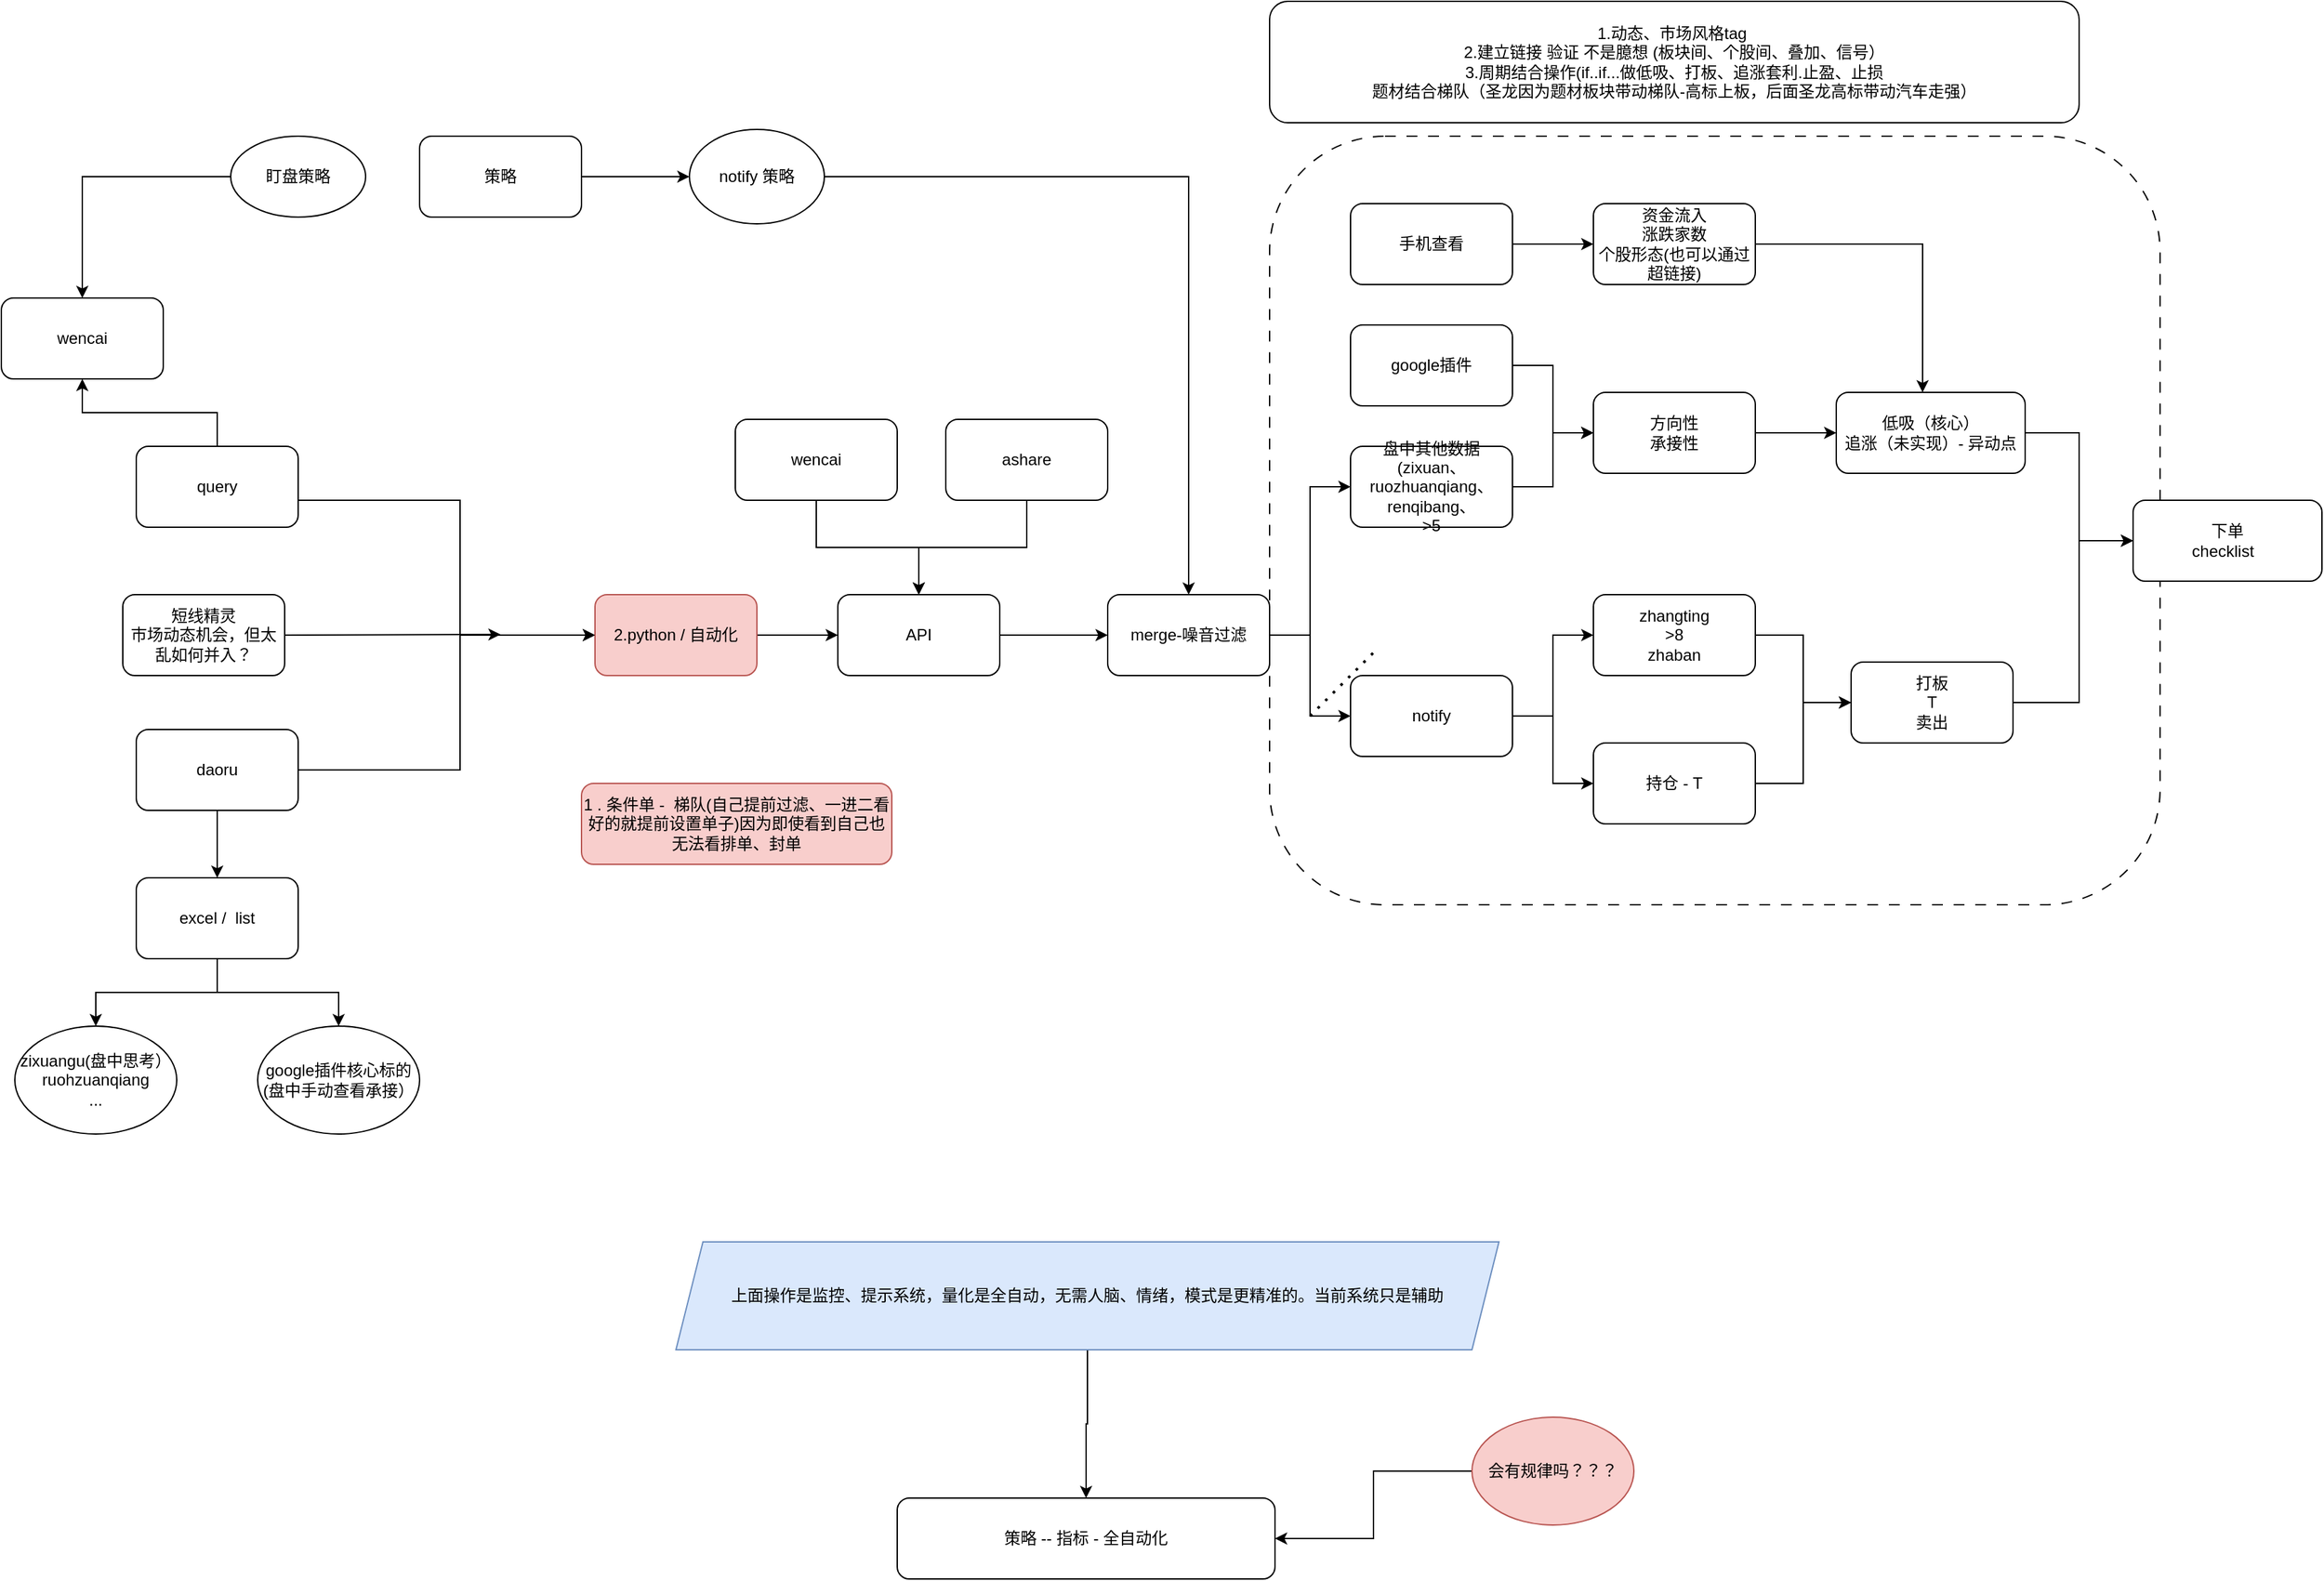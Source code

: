 <mxfile version="22.0.5" type="github">
  <diagram name="第 1 页" id="9s1VPIeq_v-_TXC7DsHF">
    <mxGraphModel dx="2261" dy="1887" grid="1" gridSize="10" guides="1" tooltips="1" connect="1" arrows="1" fold="1" page="1" pageScale="1" pageWidth="827" pageHeight="1169" math="0" shadow="0">
      <root>
        <mxCell id="0" />
        <mxCell id="1" parent="0" />
        <mxCell id="wxvswGCCUYtLGTAwDzYO-28" value="" style="rounded=1;whiteSpace=wrap;html=1;dashed=1;dashPattern=8 8;" parent="1" vertex="1">
          <mxGeometry x="810" y="-60" width="660" height="570" as="geometry" />
        </mxCell>
        <mxCell id="VjmW1VvgR2xWZ0-0AJjw-7" style="edgeStyle=orthogonalEdgeStyle;rounded=0;orthogonalLoop=1;jettySize=auto;html=1;exitX=0.5;exitY=0;exitDx=0;exitDy=0;entryX=0.5;entryY=1;entryDx=0;entryDy=0;" parent="1" source="VjmW1VvgR2xWZ0-0AJjw-1" target="VjmW1VvgR2xWZ0-0AJjw-6" edge="1">
          <mxGeometry relative="1" as="geometry" />
        </mxCell>
        <mxCell id="gbXXT5z5vfGoR5Cm8eW--12" style="edgeStyle=orthogonalEdgeStyle;rounded=0;orthogonalLoop=1;jettySize=auto;html=1;exitX=0.5;exitY=1;exitDx=0;exitDy=0;entryX=0;entryY=0.5;entryDx=0;entryDy=0;" parent="1" source="VjmW1VvgR2xWZ0-0AJjw-1" target="VjmW1VvgR2xWZ0-0AJjw-2" edge="1">
          <mxGeometry relative="1" as="geometry">
            <Array as="points">
              <mxPoint x="210" y="210" />
              <mxPoint x="210" y="310" />
            </Array>
          </mxGeometry>
        </mxCell>
        <mxCell id="VjmW1VvgR2xWZ0-0AJjw-1" value="query" style="rounded=1;whiteSpace=wrap;html=1;" parent="1" vertex="1">
          <mxGeometry x="-30" y="170" width="120" height="60" as="geometry" />
        </mxCell>
        <mxCell id="VjmW1VvgR2xWZ0-0AJjw-13" style="edgeStyle=orthogonalEdgeStyle;rounded=0;orthogonalLoop=1;jettySize=auto;html=1;exitX=1;exitY=0.5;exitDx=0;exitDy=0;entryX=0;entryY=0.5;entryDx=0;entryDy=0;" parent="1" source="VjmW1VvgR2xWZ0-0AJjw-2" target="VjmW1VvgR2xWZ0-0AJjw-12" edge="1">
          <mxGeometry relative="1" as="geometry" />
        </mxCell>
        <mxCell id="VjmW1VvgR2xWZ0-0AJjw-2" value="2.python / 自动化" style="rounded=1;whiteSpace=wrap;html=1;fillColor=#f8cecc;strokeColor=#b85450;" parent="1" vertex="1">
          <mxGeometry x="310" y="280" width="120" height="60" as="geometry" />
        </mxCell>
        <mxCell id="VjmW1VvgR2xWZ0-0AJjw-5" style="edgeStyle=orthogonalEdgeStyle;rounded=0;orthogonalLoop=1;jettySize=auto;html=1;exitX=1;exitY=0.5;exitDx=0;exitDy=0;entryX=0;entryY=0.5;entryDx=0;entryDy=0;" parent="1" source="VjmW1VvgR2xWZ0-0AJjw-3" target="VjmW1VvgR2xWZ0-0AJjw-2" edge="1">
          <mxGeometry relative="1" as="geometry">
            <Array as="points">
              <mxPoint x="210" y="410" />
              <mxPoint x="210" y="310" />
            </Array>
          </mxGeometry>
        </mxCell>
        <mxCell id="VjmW1VvgR2xWZ0-0AJjw-9" style="edgeStyle=orthogonalEdgeStyle;rounded=0;orthogonalLoop=1;jettySize=auto;html=1;exitX=0.5;exitY=1;exitDx=0;exitDy=0;" parent="1" source="VjmW1VvgR2xWZ0-0AJjw-3" target="VjmW1VvgR2xWZ0-0AJjw-8" edge="1">
          <mxGeometry relative="1" as="geometry" />
        </mxCell>
        <mxCell id="VjmW1VvgR2xWZ0-0AJjw-3" value="daoru" style="rounded=1;whiteSpace=wrap;html=1;" parent="1" vertex="1">
          <mxGeometry x="-30" y="380" width="120" height="60" as="geometry" />
        </mxCell>
        <mxCell id="VjmW1VvgR2xWZ0-0AJjw-6" value="wencai" style="rounded=1;whiteSpace=wrap;html=1;" parent="1" vertex="1">
          <mxGeometry x="-130" y="60" width="120" height="60" as="geometry" />
        </mxCell>
        <mxCell id="wxvswGCCUYtLGTAwDzYO-3" style="edgeStyle=orthogonalEdgeStyle;rounded=0;orthogonalLoop=1;jettySize=auto;html=1;exitX=0.5;exitY=1;exitDx=0;exitDy=0;" parent="1" source="VjmW1VvgR2xWZ0-0AJjw-8" target="wxvswGCCUYtLGTAwDzYO-1" edge="1">
          <mxGeometry relative="1" as="geometry" />
        </mxCell>
        <mxCell id="wxvswGCCUYtLGTAwDzYO-4" style="edgeStyle=orthogonalEdgeStyle;rounded=0;orthogonalLoop=1;jettySize=auto;html=1;exitX=0.5;exitY=1;exitDx=0;exitDy=0;entryX=0.5;entryY=0;entryDx=0;entryDy=0;" parent="1" source="VjmW1VvgR2xWZ0-0AJjw-8" target="wxvswGCCUYtLGTAwDzYO-2" edge="1">
          <mxGeometry relative="1" as="geometry" />
        </mxCell>
        <mxCell id="VjmW1VvgR2xWZ0-0AJjw-8" value="excel /&amp;nbsp; list" style="rounded=1;whiteSpace=wrap;html=1;" parent="1" vertex="1">
          <mxGeometry x="-30" y="490" width="120" height="60" as="geometry" />
        </mxCell>
        <mxCell id="VjmW1VvgR2xWZ0-0AJjw-11" style="edgeStyle=orthogonalEdgeStyle;rounded=0;orthogonalLoop=1;jettySize=auto;html=1;exitX=0;exitY=0.5;exitDx=0;exitDy=0;entryX=0.5;entryY=0;entryDx=0;entryDy=0;" parent="1" source="gbXXT5z5vfGoR5Cm8eW--5" target="VjmW1VvgR2xWZ0-0AJjw-6" edge="1">
          <mxGeometry relative="1" as="geometry" />
        </mxCell>
        <mxCell id="gbXXT5z5vfGoR5Cm8eW--1" style="edgeStyle=orthogonalEdgeStyle;rounded=0;orthogonalLoop=1;jettySize=auto;html=1;exitX=1;exitY=0.5;exitDx=0;exitDy=0;" parent="1" source="gbXXT5z5vfGoR5Cm8eW--2" target="VjmW1VvgR2xWZ0-0AJjw-20" edge="1">
          <mxGeometry relative="1" as="geometry" />
        </mxCell>
        <mxCell id="VjmW1VvgR2xWZ0-0AJjw-10" value="策略" style="rounded=1;whiteSpace=wrap;html=1;" parent="1" vertex="1">
          <mxGeometry x="180" y="-60" width="120" height="60" as="geometry" />
        </mxCell>
        <mxCell id="VjmW1VvgR2xWZ0-0AJjw-21" style="edgeStyle=orthogonalEdgeStyle;rounded=0;orthogonalLoop=1;jettySize=auto;html=1;exitX=1;exitY=0.5;exitDx=0;exitDy=0;" parent="1" source="VjmW1VvgR2xWZ0-0AJjw-12" target="VjmW1VvgR2xWZ0-0AJjw-20" edge="1">
          <mxGeometry relative="1" as="geometry" />
        </mxCell>
        <mxCell id="VjmW1VvgR2xWZ0-0AJjw-12" value="API" style="rounded=1;whiteSpace=wrap;html=1;" parent="1" vertex="1">
          <mxGeometry x="490" y="280" width="120" height="60" as="geometry" />
        </mxCell>
        <mxCell id="ubSvVCL0LmsI3uZUjsA9-1" style="edgeStyle=orthogonalEdgeStyle;rounded=0;orthogonalLoop=1;jettySize=auto;html=1;exitX=0.5;exitY=1;exitDx=0;exitDy=0;" edge="1" parent="1" source="VjmW1VvgR2xWZ0-0AJjw-14" target="VjmW1VvgR2xWZ0-0AJjw-12">
          <mxGeometry relative="1" as="geometry" />
        </mxCell>
        <mxCell id="VjmW1VvgR2xWZ0-0AJjw-14" value="wencai" style="rounded=1;whiteSpace=wrap;html=1;" parent="1" vertex="1">
          <mxGeometry x="414" y="150" width="120" height="60" as="geometry" />
        </mxCell>
        <mxCell id="ubSvVCL0LmsI3uZUjsA9-2" style="edgeStyle=orthogonalEdgeStyle;rounded=0;orthogonalLoop=1;jettySize=auto;html=1;exitX=0.5;exitY=1;exitDx=0;exitDy=0;" edge="1" parent="1" source="VjmW1VvgR2xWZ0-0AJjw-15" target="VjmW1VvgR2xWZ0-0AJjw-12">
          <mxGeometry relative="1" as="geometry" />
        </mxCell>
        <mxCell id="VjmW1VvgR2xWZ0-0AJjw-15" value="ashare" style="rounded=1;whiteSpace=wrap;html=1;" parent="1" vertex="1">
          <mxGeometry x="570" y="150" width="120" height="60" as="geometry" />
        </mxCell>
        <mxCell id="VjmW1VvgR2xWZ0-0AJjw-23" style="edgeStyle=orthogonalEdgeStyle;rounded=0;orthogonalLoop=1;jettySize=auto;html=1;exitX=1;exitY=0.5;exitDx=0;exitDy=0;" parent="1" source="VjmW1VvgR2xWZ0-0AJjw-20" target="VjmW1VvgR2xWZ0-0AJjw-22" edge="1">
          <mxGeometry relative="1" as="geometry" />
        </mxCell>
        <mxCell id="wxvswGCCUYtLGTAwDzYO-8" style="edgeStyle=orthogonalEdgeStyle;rounded=0;orthogonalLoop=1;jettySize=auto;html=1;exitX=1;exitY=0.5;exitDx=0;exitDy=0;entryX=0;entryY=0.5;entryDx=0;entryDy=0;" parent="1" source="VjmW1VvgR2xWZ0-0AJjw-20" target="wxvswGCCUYtLGTAwDzYO-7" edge="1">
          <mxGeometry relative="1" as="geometry" />
        </mxCell>
        <mxCell id="VjmW1VvgR2xWZ0-0AJjw-20" value="merge-噪音过滤" style="rounded=1;whiteSpace=wrap;html=1;" parent="1" vertex="1">
          <mxGeometry x="690" y="280" width="120" height="60" as="geometry" />
        </mxCell>
        <mxCell id="wxvswGCCUYtLGTAwDzYO-6" style="edgeStyle=orthogonalEdgeStyle;rounded=0;orthogonalLoop=1;jettySize=auto;html=1;exitX=1;exitY=0.5;exitDx=0;exitDy=0;" parent="1" source="VjmW1VvgR2xWZ0-0AJjw-22" target="wxvswGCCUYtLGTAwDzYO-5" edge="1">
          <mxGeometry relative="1" as="geometry" />
        </mxCell>
        <mxCell id="wxvswGCCUYtLGTAwDzYO-17" style="edgeStyle=orthogonalEdgeStyle;rounded=0;orthogonalLoop=1;jettySize=auto;html=1;exitX=1;exitY=0.5;exitDx=0;exitDy=0;entryX=0;entryY=0.5;entryDx=0;entryDy=0;" parent="1" source="VjmW1VvgR2xWZ0-0AJjw-22" target="wxvswGCCUYtLGTAwDzYO-16" edge="1">
          <mxGeometry relative="1" as="geometry" />
        </mxCell>
        <mxCell id="VjmW1VvgR2xWZ0-0AJjw-22" value="notify" style="rounded=1;whiteSpace=wrap;html=1;" parent="1" vertex="1">
          <mxGeometry x="870" y="340" width="120" height="60" as="geometry" />
        </mxCell>
        <mxCell id="wxvswGCCUYtLGTAwDzYO-1" value="zixuangu(盘中思考）&lt;br&gt;ruohzuanqiang&lt;br&gt;..." style="ellipse;whiteSpace=wrap;html=1;" parent="1" vertex="1">
          <mxGeometry x="-120" y="600" width="120" height="80" as="geometry" />
        </mxCell>
        <mxCell id="wxvswGCCUYtLGTAwDzYO-2" value="google插件核心标的&lt;br&gt;(盘中手动查看承接）" style="ellipse;whiteSpace=wrap;html=1;" parent="1" vertex="1">
          <mxGeometry x="60" y="600" width="120" height="80" as="geometry" />
        </mxCell>
        <mxCell id="wxvswGCCUYtLGTAwDzYO-19" style="edgeStyle=orthogonalEdgeStyle;rounded=0;orthogonalLoop=1;jettySize=auto;html=1;exitX=1;exitY=0.5;exitDx=0;exitDy=0;entryX=0;entryY=0.5;entryDx=0;entryDy=0;" parent="1" source="wxvswGCCUYtLGTAwDzYO-5" target="wxvswGCCUYtLGTAwDzYO-18" edge="1">
          <mxGeometry relative="1" as="geometry" />
        </mxCell>
        <mxCell id="wxvswGCCUYtLGTAwDzYO-5" value="zhangting&lt;br&gt;&amp;gt;8&lt;br&gt;zhaban" style="rounded=1;whiteSpace=wrap;html=1;" parent="1" vertex="1">
          <mxGeometry x="1050" y="280" width="120" height="60" as="geometry" />
        </mxCell>
        <mxCell id="wxvswGCCUYtLGTAwDzYO-14" style="edgeStyle=orthogonalEdgeStyle;rounded=0;orthogonalLoop=1;jettySize=auto;html=1;exitX=1;exitY=0.5;exitDx=0;exitDy=0;entryX=0;entryY=0.5;entryDx=0;entryDy=0;" parent="1" source="wxvswGCCUYtLGTAwDzYO-7" target="wxvswGCCUYtLGTAwDzYO-9" edge="1">
          <mxGeometry relative="1" as="geometry" />
        </mxCell>
        <mxCell id="wxvswGCCUYtLGTAwDzYO-7" value="盘中其他数据(zixuan、ruozhuanqiang、renqibang、&lt;br&gt;&amp;gt;5" style="rounded=1;whiteSpace=wrap;html=1;" parent="1" vertex="1">
          <mxGeometry x="870" y="170" width="120" height="60" as="geometry" />
        </mxCell>
        <mxCell id="wxvswGCCUYtLGTAwDzYO-15" style="edgeStyle=orthogonalEdgeStyle;rounded=0;orthogonalLoop=1;jettySize=auto;html=1;exitX=1;exitY=0.5;exitDx=0;exitDy=0;" parent="1" source="wxvswGCCUYtLGTAwDzYO-9" target="wxvswGCCUYtLGTAwDzYO-10" edge="1">
          <mxGeometry relative="1" as="geometry" />
        </mxCell>
        <mxCell id="wxvswGCCUYtLGTAwDzYO-9" value="方向性&lt;br&gt;承接性" style="rounded=1;whiteSpace=wrap;html=1;" parent="1" vertex="1">
          <mxGeometry x="1050" y="130" width="120" height="60" as="geometry" />
        </mxCell>
        <mxCell id="wxvswGCCUYtLGTAwDzYO-26" style="edgeStyle=orthogonalEdgeStyle;rounded=0;orthogonalLoop=1;jettySize=auto;html=1;exitX=1;exitY=0.5;exitDx=0;exitDy=0;entryX=0;entryY=0.5;entryDx=0;entryDy=0;" parent="1" source="wxvswGCCUYtLGTAwDzYO-10" target="wxvswGCCUYtLGTAwDzYO-25" edge="1">
          <mxGeometry relative="1" as="geometry">
            <Array as="points">
              <mxPoint x="1410" y="160" />
              <mxPoint x="1410" y="240" />
            </Array>
          </mxGeometry>
        </mxCell>
        <mxCell id="wxvswGCCUYtLGTAwDzYO-10" value="低吸（核心）&lt;br&gt;追涨（未实现）- 异动点" style="rounded=1;whiteSpace=wrap;html=1;" parent="1" vertex="1">
          <mxGeometry x="1230" y="130" width="140" height="60" as="geometry" />
        </mxCell>
        <mxCell id="wxvswGCCUYtLGTAwDzYO-13" style="edgeStyle=orthogonalEdgeStyle;rounded=0;orthogonalLoop=1;jettySize=auto;html=1;exitX=1;exitY=0.5;exitDx=0;exitDy=0;entryX=0;entryY=0.5;entryDx=0;entryDy=0;" parent="1" source="wxvswGCCUYtLGTAwDzYO-12" target="wxvswGCCUYtLGTAwDzYO-9" edge="1">
          <mxGeometry relative="1" as="geometry" />
        </mxCell>
        <mxCell id="wxvswGCCUYtLGTAwDzYO-12" value="google插件" style="rounded=1;whiteSpace=wrap;html=1;" parent="1" vertex="1">
          <mxGeometry x="870" y="80" width="120" height="60" as="geometry" />
        </mxCell>
        <mxCell id="wxvswGCCUYtLGTAwDzYO-20" style="edgeStyle=orthogonalEdgeStyle;rounded=0;orthogonalLoop=1;jettySize=auto;html=1;exitX=1;exitY=0.5;exitDx=0;exitDy=0;entryX=0;entryY=0.5;entryDx=0;entryDy=0;" parent="1" source="wxvswGCCUYtLGTAwDzYO-16" target="wxvswGCCUYtLGTAwDzYO-18" edge="1">
          <mxGeometry relative="1" as="geometry" />
        </mxCell>
        <mxCell id="wxvswGCCUYtLGTAwDzYO-16" value="持仓 - T" style="rounded=1;whiteSpace=wrap;html=1;" parent="1" vertex="1">
          <mxGeometry x="1050" y="390" width="120" height="60" as="geometry" />
        </mxCell>
        <mxCell id="wxvswGCCUYtLGTAwDzYO-27" style="edgeStyle=orthogonalEdgeStyle;rounded=0;orthogonalLoop=1;jettySize=auto;html=1;exitX=1;exitY=0.5;exitDx=0;exitDy=0;entryX=0;entryY=0.5;entryDx=0;entryDy=0;" parent="1" source="wxvswGCCUYtLGTAwDzYO-18" target="wxvswGCCUYtLGTAwDzYO-25" edge="1">
          <mxGeometry relative="1" as="geometry">
            <Array as="points">
              <mxPoint x="1410" y="360" />
              <mxPoint x="1410" y="240" />
            </Array>
          </mxGeometry>
        </mxCell>
        <mxCell id="wxvswGCCUYtLGTAwDzYO-18" value="打板&lt;br&gt;T&lt;br&gt;卖出" style="rounded=1;whiteSpace=wrap;html=1;" parent="1" vertex="1">
          <mxGeometry x="1241" y="330" width="120" height="60" as="geometry" />
        </mxCell>
        <mxCell id="wxvswGCCUYtLGTAwDzYO-23" style="edgeStyle=orthogonalEdgeStyle;rounded=0;orthogonalLoop=1;jettySize=auto;html=1;exitX=1;exitY=0.5;exitDx=0;exitDy=0;entryX=0;entryY=0.5;entryDx=0;entryDy=0;" parent="1" source="wxvswGCCUYtLGTAwDzYO-21" target="wxvswGCCUYtLGTAwDzYO-22" edge="1">
          <mxGeometry relative="1" as="geometry" />
        </mxCell>
        <mxCell id="wxvswGCCUYtLGTAwDzYO-21" value="手机查看" style="rounded=1;whiteSpace=wrap;html=1;" parent="1" vertex="1">
          <mxGeometry x="870" y="-10" width="120" height="60" as="geometry" />
        </mxCell>
        <mxCell id="wxvswGCCUYtLGTAwDzYO-22" value="资金流入&lt;br&gt;涨跌家数&lt;br&gt;个股形态(也可以通过超链接)" style="rounded=1;whiteSpace=wrap;html=1;" parent="1" vertex="1">
          <mxGeometry x="1050" y="-10" width="120" height="60" as="geometry" />
        </mxCell>
        <mxCell id="wxvswGCCUYtLGTAwDzYO-24" style="edgeStyle=orthogonalEdgeStyle;rounded=0;orthogonalLoop=1;jettySize=auto;html=1;exitX=1;exitY=0.5;exitDx=0;exitDy=0;entryX=0.457;entryY=0;entryDx=0;entryDy=0;entryPerimeter=0;" parent="1" source="wxvswGCCUYtLGTAwDzYO-22" target="wxvswGCCUYtLGTAwDzYO-10" edge="1">
          <mxGeometry relative="1" as="geometry" />
        </mxCell>
        <mxCell id="wxvswGCCUYtLGTAwDzYO-25" value="下单&lt;br&gt;checklist&amp;nbsp;&amp;nbsp;" style="rounded=1;whiteSpace=wrap;html=1;" parent="1" vertex="1">
          <mxGeometry x="1450" y="210" width="140" height="60" as="geometry" />
        </mxCell>
        <mxCell id="wxvswGCCUYtLGTAwDzYO-29" value="" style="endArrow=none;dashed=1;html=1;dashPattern=1 3;strokeWidth=2;rounded=0;" parent="1" edge="1">
          <mxGeometry width="50" height="50" relative="1" as="geometry">
            <mxPoint x="840" y="370" as="sourcePoint" />
            <mxPoint x="890" y="320" as="targetPoint" />
          </mxGeometry>
        </mxCell>
        <mxCell id="wxvswGCCUYtLGTAwDzYO-31" value="1.动态、市场风格tag&amp;nbsp; &lt;br&gt;2.建立链接 验证 不是臆想 (板块间、个股间、叠加、信号）&lt;br&gt;3.周期结合操作(if..if...做低吸、打板、追涨套利.止盈、止损&lt;br&gt;题材结合梯队（圣龙因为题材板块带动梯队-高标上板，后面圣龙高标带动汽车走强）" style="rounded=1;whiteSpace=wrap;html=1;" parent="1" vertex="1">
          <mxGeometry x="810" y="-160" width="600" height="90" as="geometry" />
        </mxCell>
        <mxCell id="gbXXT5z5vfGoR5Cm8eW--5" value="盯盘策略" style="ellipse;whiteSpace=wrap;html=1;" parent="1" vertex="1">
          <mxGeometry x="40" y="-60" width="100" height="60" as="geometry" />
        </mxCell>
        <mxCell id="gbXXT5z5vfGoR5Cm8eW--17" style="edgeStyle=orthogonalEdgeStyle;rounded=0;orthogonalLoop=1;jettySize=auto;html=1;exitX=0.5;exitY=1;exitDx=0;exitDy=0;" parent="1" source="gbXXT5z5vfGoR5Cm8eW--11" target="gbXXT5z5vfGoR5Cm8eW--16" edge="1">
          <mxGeometry relative="1" as="geometry" />
        </mxCell>
        <mxCell id="gbXXT5z5vfGoR5Cm8eW--11" value="上面操作是监控、提示系统，量化是全自动，无需人脑、情绪，模式是更精准的。当前系统只是辅助" style="shape=parallelogram;perimeter=parallelogramPerimeter;whiteSpace=wrap;html=1;fixedSize=1;fillColor=#dae8fc;strokeColor=#6c8ebf;" parent="1" vertex="1">
          <mxGeometry x="370" y="760" width="610" height="80" as="geometry" />
        </mxCell>
        <mxCell id="gbXXT5z5vfGoR5Cm8eW--14" style="edgeStyle=orthogonalEdgeStyle;rounded=0;orthogonalLoop=1;jettySize=auto;html=1;exitX=1;exitY=0.5;exitDx=0;exitDy=0;" parent="1" source="gbXXT5z5vfGoR5Cm8eW--13" edge="1">
          <mxGeometry relative="1" as="geometry">
            <mxPoint x="240" y="309.529" as="targetPoint" />
          </mxGeometry>
        </mxCell>
        <mxCell id="gbXXT5z5vfGoR5Cm8eW--13" value="短线精灵&lt;br&gt;市场动态机会，但太乱如何并入？" style="rounded=1;whiteSpace=wrap;html=1;" parent="1" vertex="1">
          <mxGeometry x="-40" y="280" width="120" height="60" as="geometry" />
        </mxCell>
        <mxCell id="gbXXT5z5vfGoR5Cm8eW--15" value="" style="edgeStyle=orthogonalEdgeStyle;rounded=0;orthogonalLoop=1;jettySize=auto;html=1;exitX=1;exitY=0.5;exitDx=0;exitDy=0;" parent="1" source="VjmW1VvgR2xWZ0-0AJjw-10" target="gbXXT5z5vfGoR5Cm8eW--2" edge="1">
          <mxGeometry relative="1" as="geometry">
            <mxPoint x="300" y="-30" as="sourcePoint" />
            <mxPoint x="620" y="300" as="targetPoint" />
          </mxGeometry>
        </mxCell>
        <mxCell id="gbXXT5z5vfGoR5Cm8eW--2" value="notify 策略" style="ellipse;whiteSpace=wrap;html=1;" parent="1" vertex="1">
          <mxGeometry x="380" y="-65" width="100" height="70" as="geometry" />
        </mxCell>
        <mxCell id="gbXXT5z5vfGoR5Cm8eW--16" value="策略 -- 指标 - 全自动化" style="rounded=1;whiteSpace=wrap;html=1;" parent="1" vertex="1">
          <mxGeometry x="534" y="950" width="280" height="60" as="geometry" />
        </mxCell>
        <mxCell id="gbXXT5z5vfGoR5Cm8eW--19" style="edgeStyle=orthogonalEdgeStyle;rounded=0;orthogonalLoop=1;jettySize=auto;html=1;exitX=0;exitY=0.5;exitDx=0;exitDy=0;entryX=1;entryY=0.5;entryDx=0;entryDy=0;" parent="1" source="gbXXT5z5vfGoR5Cm8eW--18" target="gbXXT5z5vfGoR5Cm8eW--16" edge="1">
          <mxGeometry relative="1" as="geometry" />
        </mxCell>
        <mxCell id="gbXXT5z5vfGoR5Cm8eW--18" value="会有规律吗？？？" style="ellipse;whiteSpace=wrap;html=1;fillColor=#f8cecc;strokeColor=#b85450;" parent="1" vertex="1">
          <mxGeometry x="960" y="890" width="120" height="80" as="geometry" />
        </mxCell>
        <mxCell id="ubSvVCL0LmsI3uZUjsA9-3" value="1 . 条件单 -&amp;nbsp; 梯队(自己提前过滤、一进二看好的就提前设置单子)因为即使看到自己也无法看排单、封单" style="rounded=1;whiteSpace=wrap;html=1;fillColor=#f8cecc;strokeColor=#b85450;" vertex="1" parent="1">
          <mxGeometry x="300" y="420" width="230" height="60" as="geometry" />
        </mxCell>
      </root>
    </mxGraphModel>
  </diagram>
</mxfile>
